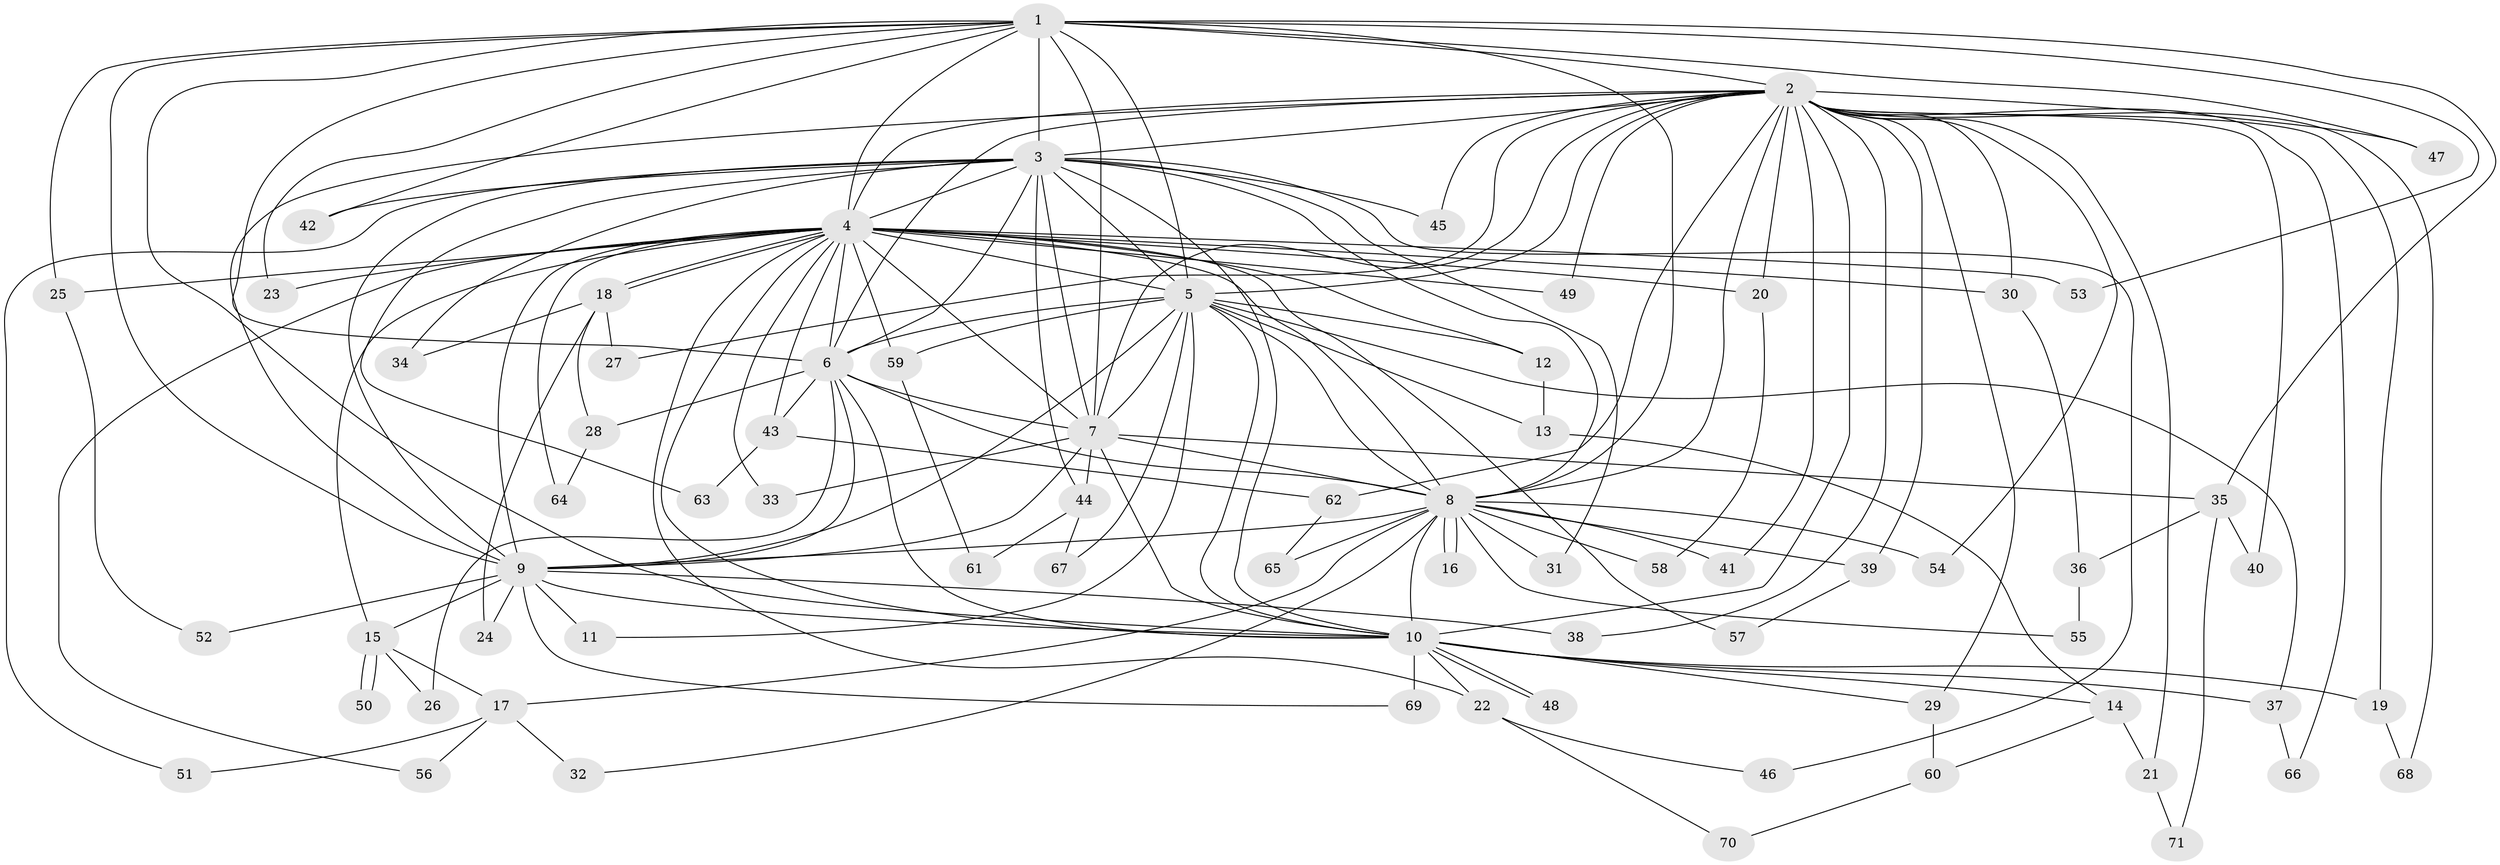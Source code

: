 // coarse degree distribution, {11: 0.019230769230769232, 26: 0.019230769230769232, 12: 0.038461538461538464, 29: 0.019230769230769232, 19: 0.019230769230769232, 10: 0.019230769230769232, 2: 0.4807692307692308, 3: 0.21153846153846154, 4: 0.07692307692307693, 1: 0.038461538461538464, 5: 0.038461538461538464, 6: 0.019230769230769232}
// Generated by graph-tools (version 1.1) at 2025/41/03/06/25 10:41:34]
// undirected, 71 vertices, 167 edges
graph export_dot {
graph [start="1"]
  node [color=gray90,style=filled];
  1;
  2;
  3;
  4;
  5;
  6;
  7;
  8;
  9;
  10;
  11;
  12;
  13;
  14;
  15;
  16;
  17;
  18;
  19;
  20;
  21;
  22;
  23;
  24;
  25;
  26;
  27;
  28;
  29;
  30;
  31;
  32;
  33;
  34;
  35;
  36;
  37;
  38;
  39;
  40;
  41;
  42;
  43;
  44;
  45;
  46;
  47;
  48;
  49;
  50;
  51;
  52;
  53;
  54;
  55;
  56;
  57;
  58;
  59;
  60;
  61;
  62;
  63;
  64;
  65;
  66;
  67;
  68;
  69;
  70;
  71;
  1 -- 2;
  1 -- 3;
  1 -- 4;
  1 -- 5;
  1 -- 6;
  1 -- 7;
  1 -- 8;
  1 -- 9;
  1 -- 10;
  1 -- 23;
  1 -- 25;
  1 -- 35;
  1 -- 42;
  1 -- 47;
  1 -- 53;
  2 -- 3;
  2 -- 4;
  2 -- 5;
  2 -- 6;
  2 -- 7;
  2 -- 8;
  2 -- 9;
  2 -- 10;
  2 -- 19;
  2 -- 20;
  2 -- 21;
  2 -- 27;
  2 -- 29;
  2 -- 30;
  2 -- 38;
  2 -- 39;
  2 -- 40;
  2 -- 41;
  2 -- 45;
  2 -- 47;
  2 -- 49;
  2 -- 54;
  2 -- 62;
  2 -- 66;
  2 -- 68;
  3 -- 4;
  3 -- 5;
  3 -- 6;
  3 -- 7;
  3 -- 8;
  3 -- 9;
  3 -- 10;
  3 -- 31;
  3 -- 34;
  3 -- 42;
  3 -- 44;
  3 -- 45;
  3 -- 46;
  3 -- 51;
  3 -- 63;
  4 -- 5;
  4 -- 6;
  4 -- 7;
  4 -- 8;
  4 -- 9;
  4 -- 10;
  4 -- 12;
  4 -- 15;
  4 -- 18;
  4 -- 18;
  4 -- 20;
  4 -- 22;
  4 -- 23;
  4 -- 25;
  4 -- 30;
  4 -- 33;
  4 -- 43;
  4 -- 49;
  4 -- 53;
  4 -- 56;
  4 -- 57;
  4 -- 59;
  4 -- 64;
  5 -- 6;
  5 -- 7;
  5 -- 8;
  5 -- 9;
  5 -- 10;
  5 -- 11;
  5 -- 12;
  5 -- 13;
  5 -- 37;
  5 -- 59;
  5 -- 67;
  6 -- 7;
  6 -- 8;
  6 -- 9;
  6 -- 10;
  6 -- 26;
  6 -- 28;
  6 -- 43;
  7 -- 8;
  7 -- 9;
  7 -- 10;
  7 -- 33;
  7 -- 35;
  7 -- 44;
  8 -- 9;
  8 -- 10;
  8 -- 16;
  8 -- 16;
  8 -- 17;
  8 -- 31;
  8 -- 32;
  8 -- 39;
  8 -- 41;
  8 -- 54;
  8 -- 55;
  8 -- 58;
  8 -- 65;
  9 -- 10;
  9 -- 11;
  9 -- 15;
  9 -- 24;
  9 -- 38;
  9 -- 52;
  9 -- 69;
  10 -- 14;
  10 -- 19;
  10 -- 22;
  10 -- 29;
  10 -- 37;
  10 -- 48;
  10 -- 48;
  10 -- 69;
  12 -- 13;
  13 -- 14;
  14 -- 21;
  14 -- 60;
  15 -- 17;
  15 -- 26;
  15 -- 50;
  15 -- 50;
  17 -- 32;
  17 -- 51;
  17 -- 56;
  18 -- 24;
  18 -- 27;
  18 -- 28;
  18 -- 34;
  19 -- 68;
  20 -- 58;
  21 -- 71;
  22 -- 46;
  22 -- 70;
  25 -- 52;
  28 -- 64;
  29 -- 60;
  30 -- 36;
  35 -- 36;
  35 -- 40;
  35 -- 71;
  36 -- 55;
  37 -- 66;
  39 -- 57;
  43 -- 62;
  43 -- 63;
  44 -- 61;
  44 -- 67;
  59 -- 61;
  60 -- 70;
  62 -- 65;
}
